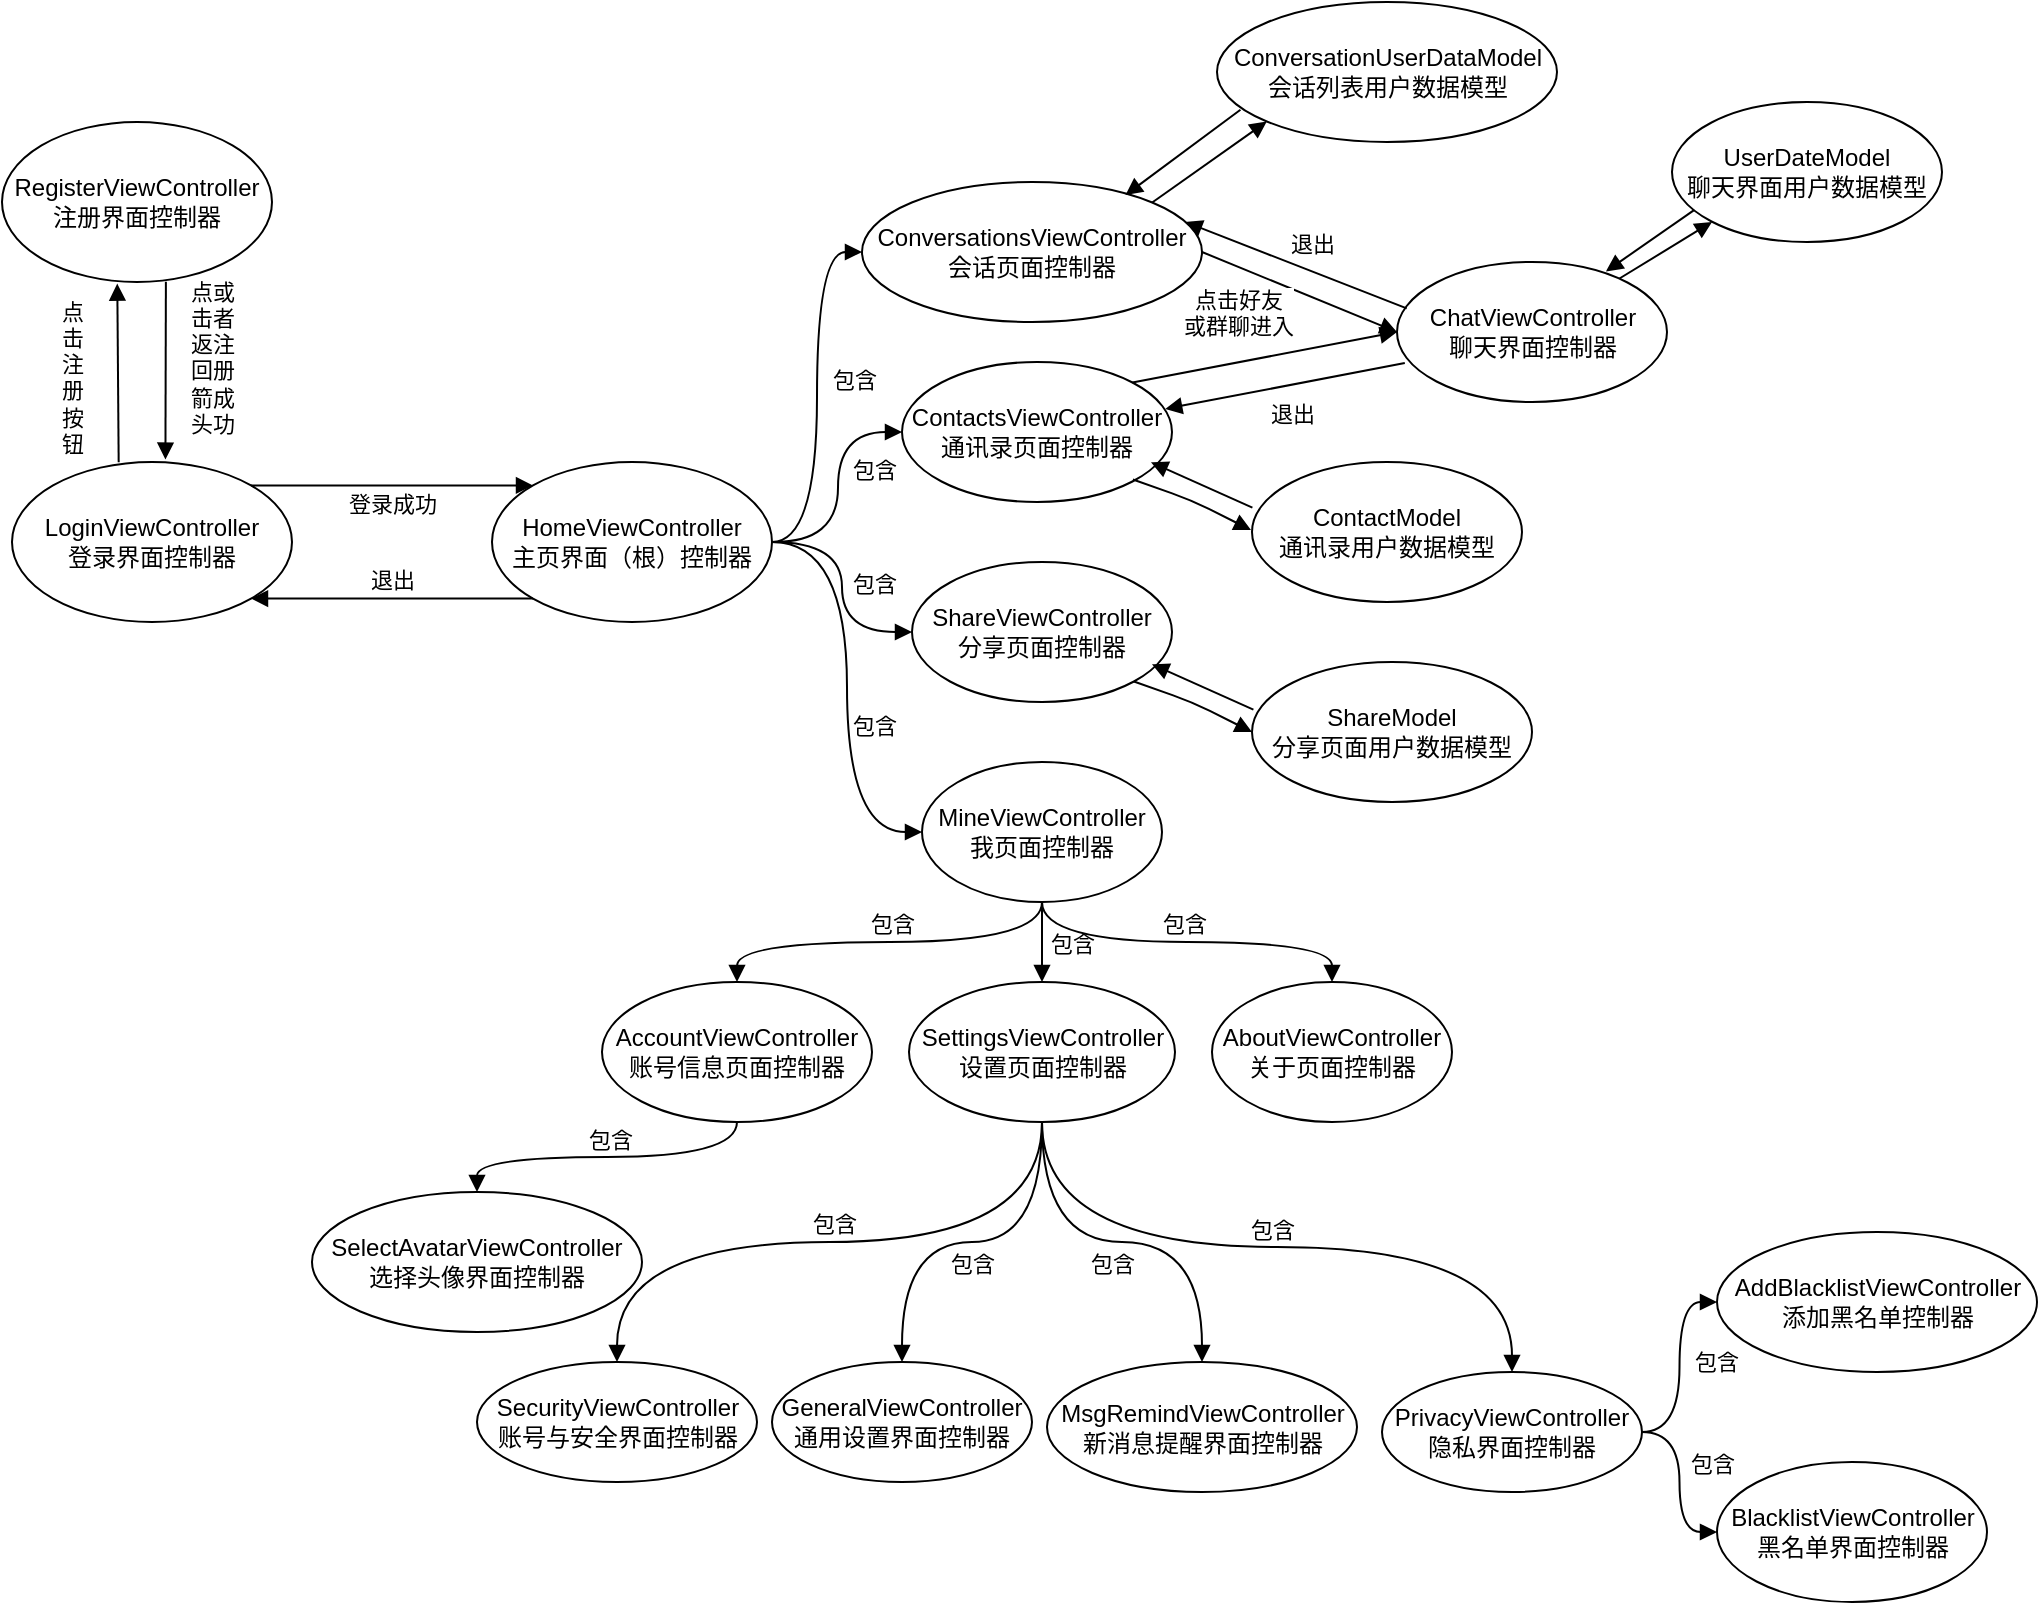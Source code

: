 <mxfile version="12.2.4" pages="1"><diagram id="mlayIOWHXW5POOrQO4bL" name="第 1 页"><mxGraphModel dx="1046" dy="549" grid="1" gridSize="10" guides="1" tooltips="1" connect="1" arrows="1" fold="1" page="1" pageScale="1" pageWidth="827" pageHeight="1169" math="0" shadow="0"><root><mxCell id="0"/><mxCell id="1" parent="0"/><mxCell id="2" value="LoginViewController&lt;br&gt;登录界面控制器" style="ellipse;whiteSpace=wrap;html=1;" parent="1" vertex="1"><mxGeometry x="120" y="240" width="140" height="80" as="geometry"/></mxCell><mxCell id="3" value="RegisterViewController&lt;br&gt;注册界面控制器" style="ellipse;whiteSpace=wrap;html=1;" parent="1" vertex="1"><mxGeometry x="115" y="70" width="135" height="80" as="geometry"/></mxCell><mxCell id="4" value="HomeViewController&lt;br&gt;主页界面（根）控制器" style="ellipse;whiteSpace=wrap;html=1;" parent="1" vertex="1"><mxGeometry x="360" y="240" width="140" height="80" as="geometry"/></mxCell><mxCell id="15" value="点&lt;br&gt;击&lt;br&gt;注&lt;br&gt;册&lt;br&gt;按&lt;br&gt;钮" style="html=1;verticalAlign=bottom;endArrow=block;exitX=0.381;exitY=0.002;exitDx=0;exitDy=0;exitPerimeter=0;entryX=0.427;entryY=1.01;entryDx=0;entryDy=0;entryPerimeter=0;" parent="1" source="2" target="3" edge="1"><mxGeometry x="-0.996" y="23" width="80" relative="1" as="geometry"><mxPoint x="280" y="170" as="sourcePoint"/><mxPoint x="360" y="170" as="targetPoint"/><mxPoint as="offset"/></mxGeometry></mxCell><mxCell id="16" value="点或&lt;br&gt;击者&lt;br&gt;返注&lt;br&gt;回册&lt;br&gt;箭成&lt;br&gt;头功" style="html=1;verticalAlign=bottom;endArrow=block;entryX=0.548;entryY=-0.015;entryDx=0;entryDy=0;entryPerimeter=0;exitX=0.607;exitY=0.999;exitDx=0;exitDy=0;exitPerimeter=0;" parent="1" source="3" target="2" edge="1"><mxGeometry x="0.801" y="23" width="80" relative="1" as="geometry"><mxPoint x="190" y="160" as="sourcePoint"/><mxPoint x="300" y="210" as="targetPoint"/><mxPoint as="offset"/></mxGeometry></mxCell><mxCell id="18" value="登录成功" style="html=1;verticalAlign=bottom;endArrow=block;exitX=1;exitY=0;exitDx=0;exitDy=0;entryX=0;entryY=0;entryDx=0;entryDy=0;" parent="1" source="2" target="4" edge="1"><mxGeometry y="-18" width="80" relative="1" as="geometry"><mxPoint x="260" y="250" as="sourcePoint"/><mxPoint x="340" y="250" as="targetPoint"/><mxPoint as="offset"/></mxGeometry></mxCell><mxCell id="19" value="退出" style="html=1;verticalAlign=bottom;endArrow=block;exitX=0;exitY=1;exitDx=0;exitDy=0;entryX=1;entryY=1;entryDx=0;entryDy=0;" parent="1" source="4" target="2" edge="1"><mxGeometry width="80" relative="1" as="geometry"><mxPoint x="290" y="300" as="sourcePoint"/><mxPoint x="370" y="300" as="targetPoint"/></mxGeometry></mxCell><mxCell id="20" value="ConversationsViewController&lt;br&gt;会话页面控制器" style="ellipse;whiteSpace=wrap;html=1;" parent="1" vertex="1"><mxGeometry x="545" y="100" width="170" height="70" as="geometry"/></mxCell><mxCell id="21" value="MineViewController&lt;br&gt;我页面控制器" style="ellipse;whiteSpace=wrap;html=1;" parent="1" vertex="1"><mxGeometry x="575" y="390" width="120" height="70" as="geometry"/></mxCell><mxCell id="22" value="ContactsViewController&lt;br&gt;通讯录页面控制器" style="ellipse;whiteSpace=wrap;html=1;" parent="1" vertex="1"><mxGeometry x="565" y="190" width="135" height="70" as="geometry"/></mxCell><mxCell id="23" value="ShareViewController&lt;br&gt;分享页面控制器" style="ellipse;whiteSpace=wrap;html=1;" parent="1" vertex="1"><mxGeometry x="570" y="290" width="130" height="70" as="geometry"/></mxCell><mxCell id="31" value="&lt;div&gt;ConversationUserDataModel&lt;/div&gt;&lt;div&gt;会话列表用户数据模型&lt;/div&gt;" style="ellipse;whiteSpace=wrap;html=1;" parent="1" vertex="1"><mxGeometry x="722.5" y="10" width="170" height="70" as="geometry"/></mxCell><mxCell id="38" value="ContactModel&lt;br&gt;通讯录用户数据模型" style="ellipse;whiteSpace=wrap;html=1;" parent="1" vertex="1"><mxGeometry x="740" y="240" width="135" height="70" as="geometry"/></mxCell><mxCell id="41" value="ShareModel&lt;br&gt;分享页面用户数据模型" style="ellipse;whiteSpace=wrap;html=1;" parent="1" vertex="1"><mxGeometry x="740" y="340" width="140" height="70" as="geometry"/></mxCell><mxCell id="45" value="&lt;div&gt;AccountViewController&lt;/div&gt;&lt;div&gt;账号信息页面控制器&lt;/div&gt;" style="ellipse;whiteSpace=wrap;html=1;" parent="1" vertex="1"><mxGeometry x="415" y="500" width="135" height="70" as="geometry"/></mxCell><mxCell id="49" value="&lt;div&gt;SettingsViewController&lt;/div&gt;&lt;div&gt;设置页面控制器&lt;/div&gt;" style="ellipse;whiteSpace=wrap;html=1;" parent="1" vertex="1"><mxGeometry x="568.5" y="500" width="133" height="70" as="geometry"/></mxCell><mxCell id="50" value="&lt;div&gt;AboutViewController&lt;/div&gt;&lt;div&gt;关于页面控制器&lt;/div&gt;" style="ellipse;whiteSpace=wrap;html=1;" parent="1" vertex="1"><mxGeometry x="720" y="500" width="120" height="70" as="geometry"/></mxCell><mxCell id="57" value="&lt;div&gt;SelectAvatarViewController&lt;/div&gt;&lt;div&gt;选择头像界面控制器&lt;/div&gt;" style="ellipse;whiteSpace=wrap;html=1;" parent="1" vertex="1"><mxGeometry x="270" y="605" width="165" height="70" as="geometry"/></mxCell><mxCell id="59" value="包含" style="html=1;verticalAlign=bottom;endArrow=block;exitX=1;exitY=0.5;exitDx=0;exitDy=0;entryX=0;entryY=0.5;entryDx=0;entryDy=0;edgeStyle=orthogonalEdgeStyle;curved=1;" parent="1" source="4" target="20" edge="1"><mxGeometry y="-18" width="80" relative="1" as="geometry"><mxPoint x="358.997" y="134.716" as="sourcePoint"/><mxPoint x="500.003" y="134.716" as="targetPoint"/><mxPoint as="offset"/></mxGeometry></mxCell><mxCell id="60" value="包含" style="html=1;verticalAlign=bottom;endArrow=block;entryX=0;entryY=0.5;entryDx=0;entryDy=0;edgeStyle=orthogonalEdgeStyle;curved=1;" parent="1" target="22" edge="1"><mxGeometry y="-18" width="80" relative="1" as="geometry"><mxPoint x="500" y="280" as="sourcePoint"/><mxPoint x="511.003" y="180.216" as="targetPoint"/><mxPoint as="offset"/></mxGeometry></mxCell><mxCell id="62" value="包含" style="html=1;verticalAlign=bottom;endArrow=block;entryX=0;entryY=0.5;entryDx=0;entryDy=0;edgeStyle=orthogonalEdgeStyle;curved=1;exitX=1;exitY=0.5;exitDx=0;exitDy=0;" parent="1" source="4" target="23" edge="1"><mxGeometry x="0.658" y="15" width="80" relative="1" as="geometry"><mxPoint x="413" y="405" as="sourcePoint"/><mxPoint x="478" y="350" as="targetPoint"/><mxPoint as="offset"/></mxGeometry></mxCell><mxCell id="63" value="包含" style="html=1;verticalAlign=bottom;endArrow=block;entryX=0;entryY=0.5;entryDx=0;entryDy=0;edgeStyle=orthogonalEdgeStyle;curved=1;exitX=1;exitY=0.5;exitDx=0;exitDy=0;" parent="1" source="4" target="21" edge="1"><mxGeometry x="0.253" y="13" width="80" relative="1" as="geometry"><mxPoint x="520" y="300" as="sourcePoint"/><mxPoint x="585" y="245" as="targetPoint"/><mxPoint as="offset"/></mxGeometry></mxCell><mxCell id="66" value="包含" style="html=1;verticalAlign=bottom;endArrow=block;entryX=0.5;entryY=0;entryDx=0;entryDy=0;edgeStyle=orthogonalEdgeStyle;curved=1;exitX=0.5;exitY=1;exitDx=0;exitDy=0;" parent="1" source="21" target="45" edge="1"><mxGeometry x="-0.014" width="80" relative="1" as="geometry"><mxPoint x="530" y="310" as="sourcePoint"/><mxPoint x="595" y="255" as="targetPoint"/><mxPoint as="offset"/></mxGeometry></mxCell><mxCell id="68" value="包含" style="html=1;verticalAlign=bottom;endArrow=block;entryX=0.5;entryY=0;entryDx=0;entryDy=0;" parent="1" target="49" edge="1"><mxGeometry x="0.5" y="15" width="80" relative="1" as="geometry"><mxPoint x="635" y="460" as="sourcePoint"/><mxPoint x="820.712" y="479.597" as="targetPoint"/><mxPoint as="offset"/></mxGeometry></mxCell><mxCell id="70" value="包含" style="html=1;verticalAlign=bottom;endArrow=block;edgeStyle=orthogonalEdgeStyle;curved=1;exitX=0.5;exitY=1;exitDx=0;exitDy=0;" parent="1" source="21" target="50" edge="1"><mxGeometry x="-0.014" width="80" relative="1" as="geometry"><mxPoint x="644.667" y="469.667" as="sourcePoint"/><mxPoint x="492.167" y="509.667" as="targetPoint"/><mxPoint as="offset"/></mxGeometry></mxCell><mxCell id="72" value="&lt;div&gt;GeneralViewController&lt;/div&gt;&lt;div&gt;通用设置界面控制器&lt;/div&gt;" style="ellipse;whiteSpace=wrap;html=1;" parent="1" vertex="1"><mxGeometry x="500" y="690" width="130" height="60" as="geometry"/></mxCell><mxCell id="73" value="&lt;div&gt;SecurityViewController&lt;/div&gt;&lt;div&gt;账号与安全界面控制器&lt;/div&gt;" style="ellipse;whiteSpace=wrap;html=1;" parent="1" vertex="1"><mxGeometry x="352.5" y="690" width="140" height="60" as="geometry"/></mxCell><mxCell id="74" value="&lt;div&gt;PrivacyViewController&lt;/div&gt;&lt;div&gt;隐私界面控制器&lt;/div&gt;" style="ellipse;whiteSpace=wrap;html=1;" parent="1" vertex="1"><mxGeometry x="805" y="695" width="130" height="60" as="geometry"/></mxCell><mxCell id="75" value="&lt;div&gt;BlacklistViewController&lt;/div&gt;&lt;div&gt;黑名单界面控制器&lt;/div&gt;" style="ellipse;whiteSpace=wrap;html=1;" parent="1" vertex="1"><mxGeometry x="972.5" y="740" width="135" height="70" as="geometry"/></mxCell><mxCell id="76" value="&lt;div&gt;AddBlacklistViewController&lt;/div&gt;&lt;div&gt;添加黑名单控制器&lt;/div&gt;" style="ellipse;whiteSpace=wrap;html=1;" parent="1" vertex="1"><mxGeometry x="972.5" y="625" width="160" height="70" as="geometry"/></mxCell><mxCell id="77" value="包含" style="html=1;verticalAlign=bottom;endArrow=block;entryX=0.5;entryY=0;entryDx=0;entryDy=0;edgeStyle=orthogonalEdgeStyle;curved=1;exitX=0.5;exitY=1;exitDx=0;exitDy=0;" parent="1" source="45" target="57" edge="1"><mxGeometry x="-0.014" width="80" relative="1" as="geometry"><mxPoint x="452.667" y="580.167" as="sourcePoint"/><mxPoint x="300.167" y="620.167" as="targetPoint"/><mxPoint as="offset"/></mxGeometry></mxCell><mxCell id="78" value="包含" style="html=1;verticalAlign=bottom;endArrow=block;entryX=0.5;entryY=0;entryDx=0;entryDy=0;edgeStyle=orthogonalEdgeStyle;curved=1;exitX=0.5;exitY=1;exitDx=0;exitDy=0;" parent="1" source="49" target="73" edge="1"><mxGeometry x="-0.014" width="80" relative="1" as="geometry"><mxPoint x="672.167" y="599.667" as="sourcePoint"/><mxPoint x="519.667" y="639.667" as="targetPoint"/><mxPoint as="offset"/></mxGeometry></mxCell><mxCell id="80" value="包含" style="html=1;verticalAlign=bottom;endArrow=block;edgeStyle=orthogonalEdgeStyle;curved=1;exitX=0.5;exitY=1;exitDx=0;exitDy=0;entryX=0.5;entryY=0;entryDx=0;entryDy=0;" parent="1" source="49" target="74" edge="1"><mxGeometry x="-0.014" width="80" relative="1" as="geometry"><mxPoint x="672.167" y="599.667" as="sourcePoint"/><mxPoint x="817.5" y="640" as="targetPoint"/><mxPoint as="offset"/></mxGeometry></mxCell><mxCell id="84" value="包含" style="html=1;verticalAlign=bottom;endArrow=block;entryX=0;entryY=0.5;entryDx=0;entryDy=0;edgeStyle=orthogonalEdgeStyle;curved=1;exitX=1;exitY=0.5;exitDx=0;exitDy=0;" parent="1" source="74" target="75" edge="1"><mxGeometry x="0.002" y="16" width="80" relative="1" as="geometry"><mxPoint x="869.667" y="764.333" as="sourcePoint"/><mxPoint x="1039.667" y="779.333" as="targetPoint"/><mxPoint as="offset"/></mxGeometry></mxCell><mxCell id="87" value="包含" style="html=1;verticalAlign=bottom;endArrow=block;edgeStyle=orthogonalEdgeStyle;curved=1;exitX=1;exitY=0.5;exitDx=0;exitDy=0;entryX=0;entryY=0.5;entryDx=0;entryDy=0;" parent="1" source="74" target="76" edge="1"><mxGeometry x="-0.132" y="-18" width="80" relative="1" as="geometry"><mxPoint x="869.667" y="697.333" as="sourcePoint"/><mxPoint x="1039.667" y="512.333" as="targetPoint"/><mxPoint as="offset"/></mxGeometry></mxCell><mxCell id="89" value="" style="html=1;verticalAlign=bottom;endArrow=block;exitX=1;exitY=1;exitDx=0;exitDy=0;entryX=0;entryY=0.5;entryDx=0;entryDy=0;" parent="1" source="23" target="41" edge="1"><mxGeometry x="0.652" y="-45" width="80" relative="1" as="geometry"><mxPoint x="940.503" y="339.784" as="sourcePoint"/><mxPoint x="799.497" y="339.784" as="targetPoint"/><Array as="points"><mxPoint x="710" y="360"/></Array><mxPoint as="offset"/></mxGeometry></mxCell><mxCell id="90" value="" style="html=1;verticalAlign=bottom;endArrow=block;exitX=0.005;exitY=0.34;exitDx=0;exitDy=0;entryX=0.923;entryY=0.731;entryDx=0;entryDy=0;exitPerimeter=0;entryPerimeter=0;" parent="1" source="41" target="23" edge="1"><mxGeometry x="-0.005" y="-36" width="80" relative="1" as="geometry"><mxPoint x="681.003" y="369.784" as="sourcePoint"/><mxPoint x="539.997" y="369.784" as="targetPoint"/><mxPoint as="offset"/></mxGeometry></mxCell><mxCell id="94" value="" style="html=1;verticalAlign=bottom;endArrow=block;exitX=1;exitY=1;exitDx=0;exitDy=0;entryX=0;entryY=0.5;entryDx=0;entryDy=0;" parent="1" edge="1"><mxGeometry x="0.652" y="-45" width="80" relative="1" as="geometry"><mxPoint x="680.462" y="248.749" as="sourcePoint"/><mxPoint x="739.5" y="274" as="targetPoint"/><Array as="points"><mxPoint x="709.5" y="259"/></Array><mxPoint as="offset"/></mxGeometry></mxCell><mxCell id="95" value="" style="html=1;verticalAlign=bottom;endArrow=block;exitX=0.005;exitY=0.34;exitDx=0;exitDy=0;entryX=0.923;entryY=0.731;entryDx=0;entryDy=0;exitPerimeter=0;entryPerimeter=0;" parent="1" edge="1"><mxGeometry x="-0.005" y="-36" width="80" relative="1" as="geometry"><mxPoint x="740.2" y="262.8" as="sourcePoint"/><mxPoint x="689.49" y="240.17" as="targetPoint"/><mxPoint as="offset"/></mxGeometry></mxCell><mxCell id="100" value="" style="html=1;verticalAlign=bottom;endArrow=block;exitX=1;exitY=0;exitDx=0;exitDy=0;entryX=0;entryY=1;entryDx=0;entryDy=0;" parent="1" source="20" target="31" edge="1"><mxGeometry x="-0.005" y="-36" width="80" relative="1" as="geometry"><mxPoint x="695.2" y="81.3" as="sourcePoint"/><mxPoint x="644.49" y="58.67" as="targetPoint"/><mxPoint as="offset"/></mxGeometry></mxCell><mxCell id="101" value="" style="html=1;verticalAlign=bottom;endArrow=block;entryX=0.775;entryY=0.093;entryDx=0;entryDy=0;entryPerimeter=0;exitX=0.069;exitY=0.77;exitDx=0;exitDy=0;exitPerimeter=0;" parent="1" source="31" target="20" edge="1"><mxGeometry x="-0.005" y="-36" width="80" relative="1" as="geometry"><mxPoint x="732" y="65" as="sourcePoint"/><mxPoint x="757.396" y="79.749" as="targetPoint"/><mxPoint as="offset"/></mxGeometry></mxCell><mxCell id="102" value="&lt;div&gt;ChatViewController&lt;/div&gt;&lt;div&gt;聊天界面控制器&lt;/div&gt;" style="ellipse;whiteSpace=wrap;html=1;" parent="1" vertex="1"><mxGeometry x="812.5" y="140" width="135" height="70" as="geometry"/></mxCell><mxCell id="104" value="" style="html=1;verticalAlign=bottom;endArrow=block;exitX=1;exitY=0;exitDx=0;exitDy=0;entryX=0;entryY=0.5;entryDx=0;entryDy=0;" parent="1" source="22" target="102" edge="1"><mxGeometry x="0.103" y="-42" width="80" relative="1" as="geometry"><mxPoint x="710" y="200" as="sourcePoint"/><mxPoint x="790" y="200" as="targetPoint"/><mxPoint as="offset"/></mxGeometry></mxCell><mxCell id="108" value="点击好友&lt;br&gt;或群聊进入" style="html=1;verticalAlign=bottom;endArrow=block;exitX=1;exitY=0.5;exitDx=0;exitDy=0;entryX=0;entryY=0.5;entryDx=0;entryDy=0;" parent="1" source="20" target="102" edge="1"><mxGeometry x="-0.35" y="-36" width="80" relative="1" as="geometry"><mxPoint x="690.26" y="210.267" as="sourcePoint"/><mxPoint x="812.5" y="180" as="targetPoint"/><mxPoint as="offset"/></mxGeometry></mxCell><mxCell id="110" value="退出" style="html=1;verticalAlign=bottom;endArrow=block;exitX=0.029;exitY=0.722;exitDx=0;exitDy=0;entryX=0.975;entryY=0.335;entryDx=0;entryDy=0;exitPerimeter=0;entryPerimeter=0;" parent="1" source="102" target="22" edge="1"><mxGeometry x="0.015" y="23" width="80" relative="1" as="geometry"><mxPoint x="790.104" y="209.842" as="sourcePoint"/><mxPoint x="648.896" y="209.842" as="targetPoint"/><mxPoint as="offset"/></mxGeometry></mxCell><mxCell id="111" value="退出" style="html=1;verticalAlign=bottom;endArrow=block;exitX=0.036;exitY=0.331;exitDx=0;exitDy=0;entryX=0.951;entryY=0.286;entryDx=0;entryDy=0;exitPerimeter=0;entryPerimeter=0;" parent="1" source="102" target="20" edge="1"><mxGeometry x="-0.116" y="-4" width="80" relative="1" as="geometry"><mxPoint x="826.415" y="200.54" as="sourcePoint"/><mxPoint x="706.625" y="223.45" as="targetPoint"/><mxPoint as="offset"/></mxGeometry></mxCell><mxCell id="112" value="UserDateModel&lt;br&gt;聊天界面用户数据模型" style="ellipse;whiteSpace=wrap;html=1;" parent="1" vertex="1"><mxGeometry x="950" y="60" width="135" height="70" as="geometry"/></mxCell><mxCell id="114" value="" style="html=1;verticalAlign=bottom;endArrow=block;exitX=0.824;exitY=0.118;exitDx=0;exitDy=0;exitPerimeter=0;" parent="1" source="102" edge="1"><mxGeometry x="-0.005" y="-36" width="80" relative="1" as="geometry"><mxPoint x="940" y="150" as="sourcePoint"/><mxPoint x="970" y="120" as="targetPoint"/><mxPoint as="offset"/></mxGeometry></mxCell><mxCell id="115" value="" style="html=1;verticalAlign=bottom;endArrow=block;exitX=0.083;exitY=0.771;exitDx=0;exitDy=0;exitPerimeter=0;entryX=0.774;entryY=0.067;entryDx=0;entryDy=0;entryPerimeter=0;" parent="1" source="112" target="102" edge="1"><mxGeometry x="-0.005" y="-36" width="80" relative="1" as="geometry"><mxPoint x="969.73" y="103.4" as="sourcePoint"/><mxPoint x="920" y="140" as="targetPoint"/><mxPoint as="offset"/></mxGeometry></mxCell><mxCell id="116" value="&lt;div&gt;MsgRemindViewController&lt;/div&gt;&lt;div&gt;新消息提醒界面控制器&lt;/div&gt;" style="ellipse;whiteSpace=wrap;html=1;" parent="1" vertex="1"><mxGeometry x="637.5" y="690" width="155" height="65" as="geometry"/></mxCell><mxCell id="119" value="包含" style="html=1;verticalAlign=bottom;endArrow=block;exitX=0.5;exitY=1;exitDx=0;exitDy=0;entryX=0.5;entryY=0;entryDx=0;entryDy=0;edgeStyle=orthogonalEdgeStyle;curved=1;" parent="1" source="49" target="72" edge="1"><mxGeometry x="0.575" y="35" width="80" relative="1" as="geometry"><mxPoint x="640" y="570" as="sourcePoint"/><mxPoint x="580" y="800" as="targetPoint"/><mxPoint as="offset"/></mxGeometry></mxCell><mxCell id="120" value="包含" style="html=1;verticalAlign=bottom;endArrow=block;exitX=0.5;exitY=1;exitDx=0;exitDy=0;entryX=0.5;entryY=0;entryDx=0;entryDy=0;edgeStyle=orthogonalEdgeStyle;curved=1;" parent="1" source="49" target="116" edge="1"><mxGeometry x="-0.4" y="40" width="80" relative="1" as="geometry"><mxPoint x="590" y="810" as="sourcePoint"/><mxPoint x="670" y="810" as="targetPoint"/><mxPoint x="35" y="60" as="offset"/></mxGeometry></mxCell></root></mxGraphModel></diagram></mxfile>